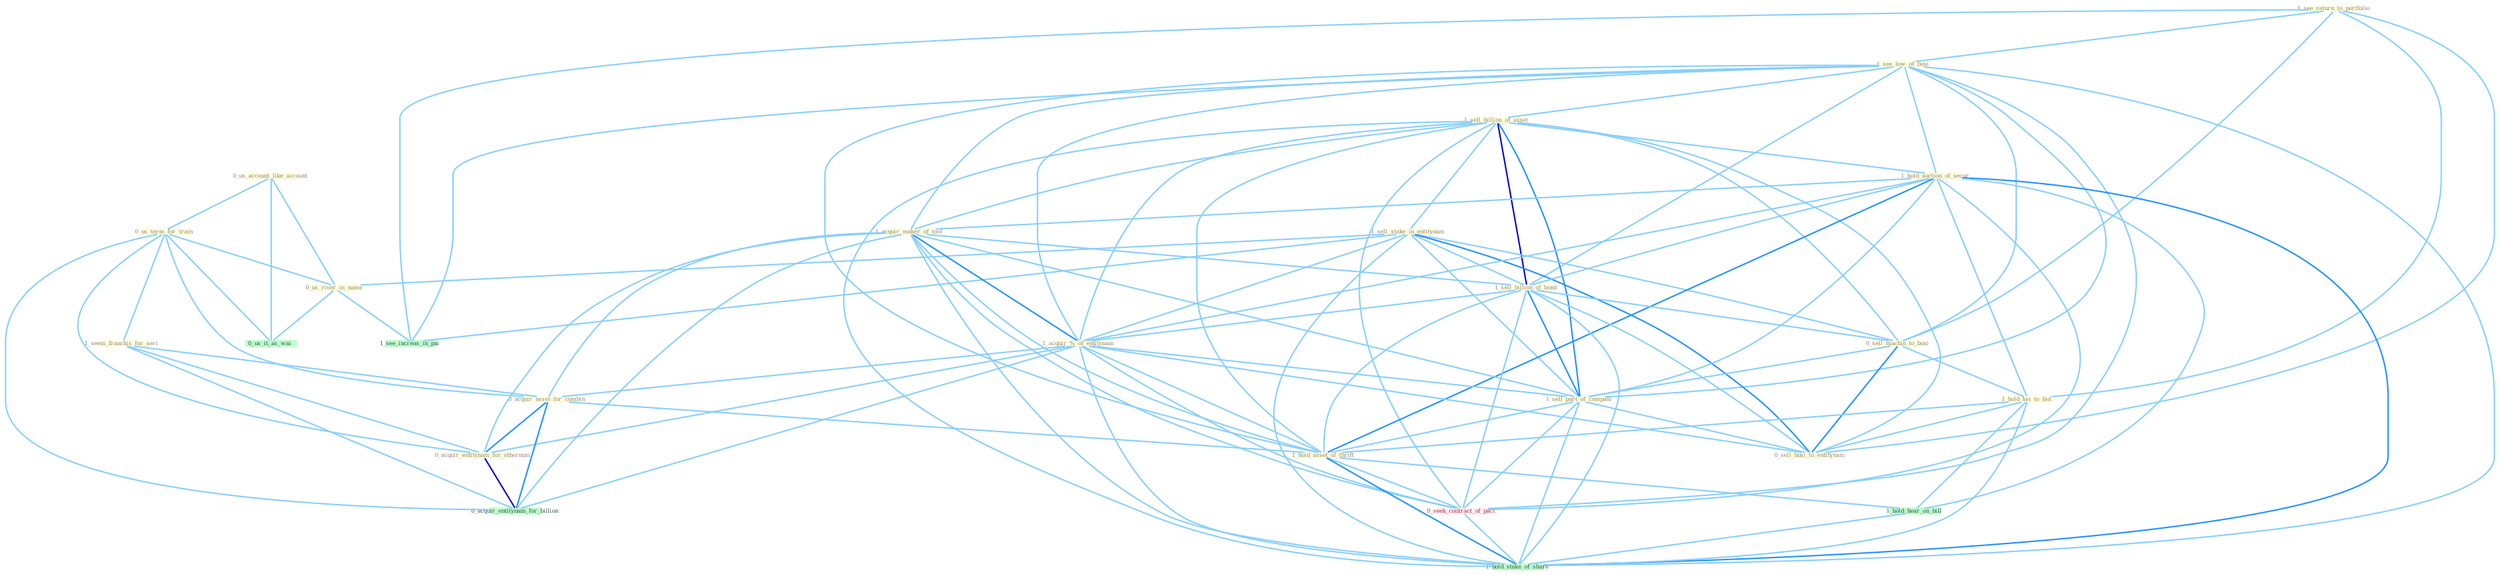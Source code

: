 Graph G{ 
    node
    [shape=polygon,style=filled,width=.5,height=.06,color="#BDFCC9",fixedsize=true,fontsize=4,
    fontcolor="#2f4f4f"];
    {node
    [color="#ffffe0", fontcolor="#8b7d6b"] "0_us_account_like_account " "0_us_term_for_train " "1_see_return_to_portfolio " "1_see_low_of_busi " "1_sell_billion_of_asset " "1_sell_stake_in_entitynam " "1_hold_auction_of_secur " "1_acquir_maker_of_tool " "1_sell_billion_of_bond " "0_sell_machin_to_busi " "1_acquir_%_of_entitynam " "1_seem_franchis_for_seri " "0_us_river_in_name " "1_sell_part_of_compani " "0_acquir_asset_for_combin " "1_hold_kei_to_bid " "0_sell_busi_to_entitynam " "1_hold_asset_of_thrift " "0_acquir_entitynam_for_othernum "}
{node [color="#fff0f5", fontcolor="#b22222"] "0_seek_contract_of_pact "}
edge [color="#B0E2FF"];

	"0_us_account_like_account " -- "0_us_term_for_train " [w="1", color="#87cefa" ];
	"0_us_account_like_account " -- "0_us_river_in_name " [w="1", color="#87cefa" ];
	"0_us_account_like_account " -- "0_us_it_as_wai " [w="1", color="#87cefa" ];
	"0_us_term_for_train " -- "1_seem_franchis_for_seri " [w="1", color="#87cefa" ];
	"0_us_term_for_train " -- "0_us_river_in_name " [w="1", color="#87cefa" ];
	"0_us_term_for_train " -- "0_acquir_asset_for_combin " [w="1", color="#87cefa" ];
	"0_us_term_for_train " -- "0_acquir_entitynam_for_othernum " [w="1", color="#87cefa" ];
	"0_us_term_for_train " -- "0_us_it_as_wai " [w="1", color="#87cefa" ];
	"0_us_term_for_train " -- "0_acquir_entitynam_for_billion " [w="1", color="#87cefa" ];
	"1_see_return_to_portfolio " -- "1_see_low_of_busi " [w="1", color="#87cefa" ];
	"1_see_return_to_portfolio " -- "0_sell_machin_to_busi " [w="1", color="#87cefa" ];
	"1_see_return_to_portfolio " -- "1_hold_kei_to_bid " [w="1", color="#87cefa" ];
	"1_see_return_to_portfolio " -- "0_sell_busi_to_entitynam " [w="1", color="#87cefa" ];
	"1_see_return_to_portfolio " -- "1_see_increas_in_pai " [w="1", color="#87cefa" ];
	"1_see_low_of_busi " -- "1_sell_billion_of_asset " [w="1", color="#87cefa" ];
	"1_see_low_of_busi " -- "1_hold_auction_of_secur " [w="1", color="#87cefa" ];
	"1_see_low_of_busi " -- "1_acquir_maker_of_tool " [w="1", color="#87cefa" ];
	"1_see_low_of_busi " -- "1_sell_billion_of_bond " [w="1", color="#87cefa" ];
	"1_see_low_of_busi " -- "0_sell_machin_to_busi " [w="1", color="#87cefa" ];
	"1_see_low_of_busi " -- "1_acquir_%_of_entitynam " [w="1", color="#87cefa" ];
	"1_see_low_of_busi " -- "1_sell_part_of_compani " [w="1", color="#87cefa" ];
	"1_see_low_of_busi " -- "1_hold_asset_of_thrift " [w="1", color="#87cefa" ];
	"1_see_low_of_busi " -- "0_seek_contract_of_pact " [w="1", color="#87cefa" ];
	"1_see_low_of_busi " -- "1_see_increas_in_pai " [w="1", color="#87cefa" ];
	"1_see_low_of_busi " -- "1_hold_stake_of_share " [w="1", color="#87cefa" ];
	"1_sell_billion_of_asset " -- "1_sell_stake_in_entitynam " [w="1", color="#87cefa" ];
	"1_sell_billion_of_asset " -- "1_hold_auction_of_secur " [w="1", color="#87cefa" ];
	"1_sell_billion_of_asset " -- "1_acquir_maker_of_tool " [w="1", color="#87cefa" ];
	"1_sell_billion_of_asset " -- "1_sell_billion_of_bond " [w="3", color="#0000cd" , len=0.6];
	"1_sell_billion_of_asset " -- "0_sell_machin_to_busi " [w="1", color="#87cefa" ];
	"1_sell_billion_of_asset " -- "1_acquir_%_of_entitynam " [w="1", color="#87cefa" ];
	"1_sell_billion_of_asset " -- "1_sell_part_of_compani " [w="2", color="#1e90ff" , len=0.8];
	"1_sell_billion_of_asset " -- "0_sell_busi_to_entitynam " [w="1", color="#87cefa" ];
	"1_sell_billion_of_asset " -- "1_hold_asset_of_thrift " [w="1", color="#87cefa" ];
	"1_sell_billion_of_asset " -- "0_seek_contract_of_pact " [w="1", color="#87cefa" ];
	"1_sell_billion_of_asset " -- "1_hold_stake_of_share " [w="1", color="#87cefa" ];
	"1_sell_stake_in_entitynam " -- "1_sell_billion_of_bond " [w="1", color="#87cefa" ];
	"1_sell_stake_in_entitynam " -- "0_sell_machin_to_busi " [w="1", color="#87cefa" ];
	"1_sell_stake_in_entitynam " -- "1_acquir_%_of_entitynam " [w="1", color="#87cefa" ];
	"1_sell_stake_in_entitynam " -- "0_us_river_in_name " [w="1", color="#87cefa" ];
	"1_sell_stake_in_entitynam " -- "1_sell_part_of_compani " [w="1", color="#87cefa" ];
	"1_sell_stake_in_entitynam " -- "0_sell_busi_to_entitynam " [w="2", color="#1e90ff" , len=0.8];
	"1_sell_stake_in_entitynam " -- "1_see_increas_in_pai " [w="1", color="#87cefa" ];
	"1_sell_stake_in_entitynam " -- "1_hold_stake_of_share " [w="1", color="#87cefa" ];
	"1_hold_auction_of_secur " -- "1_acquir_maker_of_tool " [w="1", color="#87cefa" ];
	"1_hold_auction_of_secur " -- "1_sell_billion_of_bond " [w="1", color="#87cefa" ];
	"1_hold_auction_of_secur " -- "1_acquir_%_of_entitynam " [w="1", color="#87cefa" ];
	"1_hold_auction_of_secur " -- "1_sell_part_of_compani " [w="1", color="#87cefa" ];
	"1_hold_auction_of_secur " -- "1_hold_kei_to_bid " [w="1", color="#87cefa" ];
	"1_hold_auction_of_secur " -- "1_hold_asset_of_thrift " [w="2", color="#1e90ff" , len=0.8];
	"1_hold_auction_of_secur " -- "0_seek_contract_of_pact " [w="1", color="#87cefa" ];
	"1_hold_auction_of_secur " -- "1_hold_hear_on_bill " [w="1", color="#87cefa" ];
	"1_hold_auction_of_secur " -- "1_hold_stake_of_share " [w="2", color="#1e90ff" , len=0.8];
	"1_acquir_maker_of_tool " -- "1_sell_billion_of_bond " [w="1", color="#87cefa" ];
	"1_acquir_maker_of_tool " -- "1_acquir_%_of_entitynam " [w="2", color="#1e90ff" , len=0.8];
	"1_acquir_maker_of_tool " -- "1_sell_part_of_compani " [w="1", color="#87cefa" ];
	"1_acquir_maker_of_tool " -- "0_acquir_asset_for_combin " [w="1", color="#87cefa" ];
	"1_acquir_maker_of_tool " -- "1_hold_asset_of_thrift " [w="1", color="#87cefa" ];
	"1_acquir_maker_of_tool " -- "0_acquir_entitynam_for_othernum " [w="1", color="#87cefa" ];
	"1_acquir_maker_of_tool " -- "0_seek_contract_of_pact " [w="1", color="#87cefa" ];
	"1_acquir_maker_of_tool " -- "0_acquir_entitynam_for_billion " [w="1", color="#87cefa" ];
	"1_acquir_maker_of_tool " -- "1_hold_stake_of_share " [w="1", color="#87cefa" ];
	"1_sell_billion_of_bond " -- "0_sell_machin_to_busi " [w="1", color="#87cefa" ];
	"1_sell_billion_of_bond " -- "1_acquir_%_of_entitynam " [w="1", color="#87cefa" ];
	"1_sell_billion_of_bond " -- "1_sell_part_of_compani " [w="2", color="#1e90ff" , len=0.8];
	"1_sell_billion_of_bond " -- "0_sell_busi_to_entitynam " [w="1", color="#87cefa" ];
	"1_sell_billion_of_bond " -- "1_hold_asset_of_thrift " [w="1", color="#87cefa" ];
	"1_sell_billion_of_bond " -- "0_seek_contract_of_pact " [w="1", color="#87cefa" ];
	"1_sell_billion_of_bond " -- "1_hold_stake_of_share " [w="1", color="#87cefa" ];
	"0_sell_machin_to_busi " -- "1_sell_part_of_compani " [w="1", color="#87cefa" ];
	"0_sell_machin_to_busi " -- "1_hold_kei_to_bid " [w="1", color="#87cefa" ];
	"0_sell_machin_to_busi " -- "0_sell_busi_to_entitynam " [w="2", color="#1e90ff" , len=0.8];
	"1_acquir_%_of_entitynam " -- "1_sell_part_of_compani " [w="1", color="#87cefa" ];
	"1_acquir_%_of_entitynam " -- "0_acquir_asset_for_combin " [w="1", color="#87cefa" ];
	"1_acquir_%_of_entitynam " -- "0_sell_busi_to_entitynam " [w="1", color="#87cefa" ];
	"1_acquir_%_of_entitynam " -- "1_hold_asset_of_thrift " [w="1", color="#87cefa" ];
	"1_acquir_%_of_entitynam " -- "0_acquir_entitynam_for_othernum " [w="1", color="#87cefa" ];
	"1_acquir_%_of_entitynam " -- "0_seek_contract_of_pact " [w="1", color="#87cefa" ];
	"1_acquir_%_of_entitynam " -- "0_acquir_entitynam_for_billion " [w="1", color="#87cefa" ];
	"1_acquir_%_of_entitynam " -- "1_hold_stake_of_share " [w="1", color="#87cefa" ];
	"1_seem_franchis_for_seri " -- "0_acquir_asset_for_combin " [w="1", color="#87cefa" ];
	"1_seem_franchis_for_seri " -- "0_acquir_entitynam_for_othernum " [w="1", color="#87cefa" ];
	"1_seem_franchis_for_seri " -- "0_acquir_entitynam_for_billion " [w="1", color="#87cefa" ];
	"0_us_river_in_name " -- "0_us_it_as_wai " [w="1", color="#87cefa" ];
	"0_us_river_in_name " -- "1_see_increas_in_pai " [w="1", color="#87cefa" ];
	"1_sell_part_of_compani " -- "0_sell_busi_to_entitynam " [w="1", color="#87cefa" ];
	"1_sell_part_of_compani " -- "1_hold_asset_of_thrift " [w="1", color="#87cefa" ];
	"1_sell_part_of_compani " -- "0_seek_contract_of_pact " [w="1", color="#87cefa" ];
	"1_sell_part_of_compani " -- "1_hold_stake_of_share " [w="1", color="#87cefa" ];
	"0_acquir_asset_for_combin " -- "1_hold_asset_of_thrift " [w="1", color="#87cefa" ];
	"0_acquir_asset_for_combin " -- "0_acquir_entitynam_for_othernum " [w="2", color="#1e90ff" , len=0.8];
	"0_acquir_asset_for_combin " -- "0_acquir_entitynam_for_billion " [w="2", color="#1e90ff" , len=0.8];
	"1_hold_kei_to_bid " -- "0_sell_busi_to_entitynam " [w="1", color="#87cefa" ];
	"1_hold_kei_to_bid " -- "1_hold_asset_of_thrift " [w="1", color="#87cefa" ];
	"1_hold_kei_to_bid " -- "1_hold_hear_on_bill " [w="1", color="#87cefa" ];
	"1_hold_kei_to_bid " -- "1_hold_stake_of_share " [w="1", color="#87cefa" ];
	"1_hold_asset_of_thrift " -- "0_seek_contract_of_pact " [w="1", color="#87cefa" ];
	"1_hold_asset_of_thrift " -- "1_hold_hear_on_bill " [w="1", color="#87cefa" ];
	"1_hold_asset_of_thrift " -- "1_hold_stake_of_share " [w="2", color="#1e90ff" , len=0.8];
	"0_acquir_entitynam_for_othernum " -- "0_acquir_entitynam_for_billion " [w="3", color="#0000cd" , len=0.6];
	"0_seek_contract_of_pact " -- "1_hold_stake_of_share " [w="1", color="#87cefa" ];
	"1_hold_hear_on_bill " -- "1_hold_stake_of_share " [w="1", color="#87cefa" ];
}